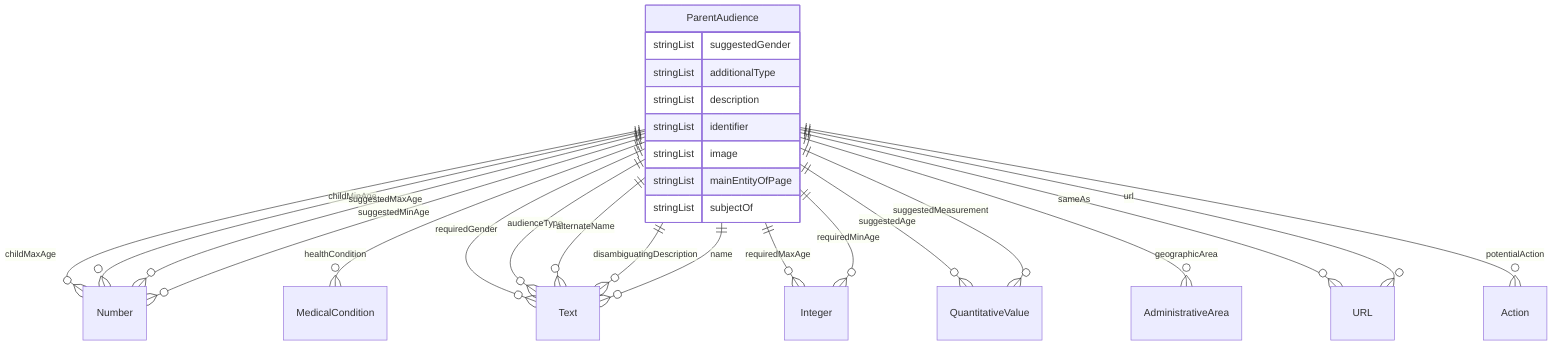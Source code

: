 erDiagram
ParentAudience {
    stringList suggestedGender  
    stringList additionalType  
    stringList description  
    stringList identifier  
    stringList image  
    stringList mainEntityOfPage  
    stringList subjectOf  
}

ParentAudience ||--}o Number : "childMaxAge"
ParentAudience ||--}o Number : "childMinAge"
ParentAudience ||--}o MedicalCondition : "healthCondition"
ParentAudience ||--}o Text : "requiredGender"
ParentAudience ||--}o Integer : "requiredMaxAge"
ParentAudience ||--}o Integer : "requiredMinAge"
ParentAudience ||--}o QuantitativeValue : "suggestedAge"
ParentAudience ||--}o Number : "suggestedMaxAge"
ParentAudience ||--}o QuantitativeValue : "suggestedMeasurement"
ParentAudience ||--}o Number : "suggestedMinAge"
ParentAudience ||--}o Text : "audienceType"
ParentAudience ||--}o AdministrativeArea : "geographicArea"
ParentAudience ||--}o Text : "alternateName"
ParentAudience ||--}o Text : "disambiguatingDescription"
ParentAudience ||--}o Text : "name"
ParentAudience ||--}o URL : "sameAs"
ParentAudience ||--}o Action : "potentialAction"
ParentAudience ||--}o URL : "url"